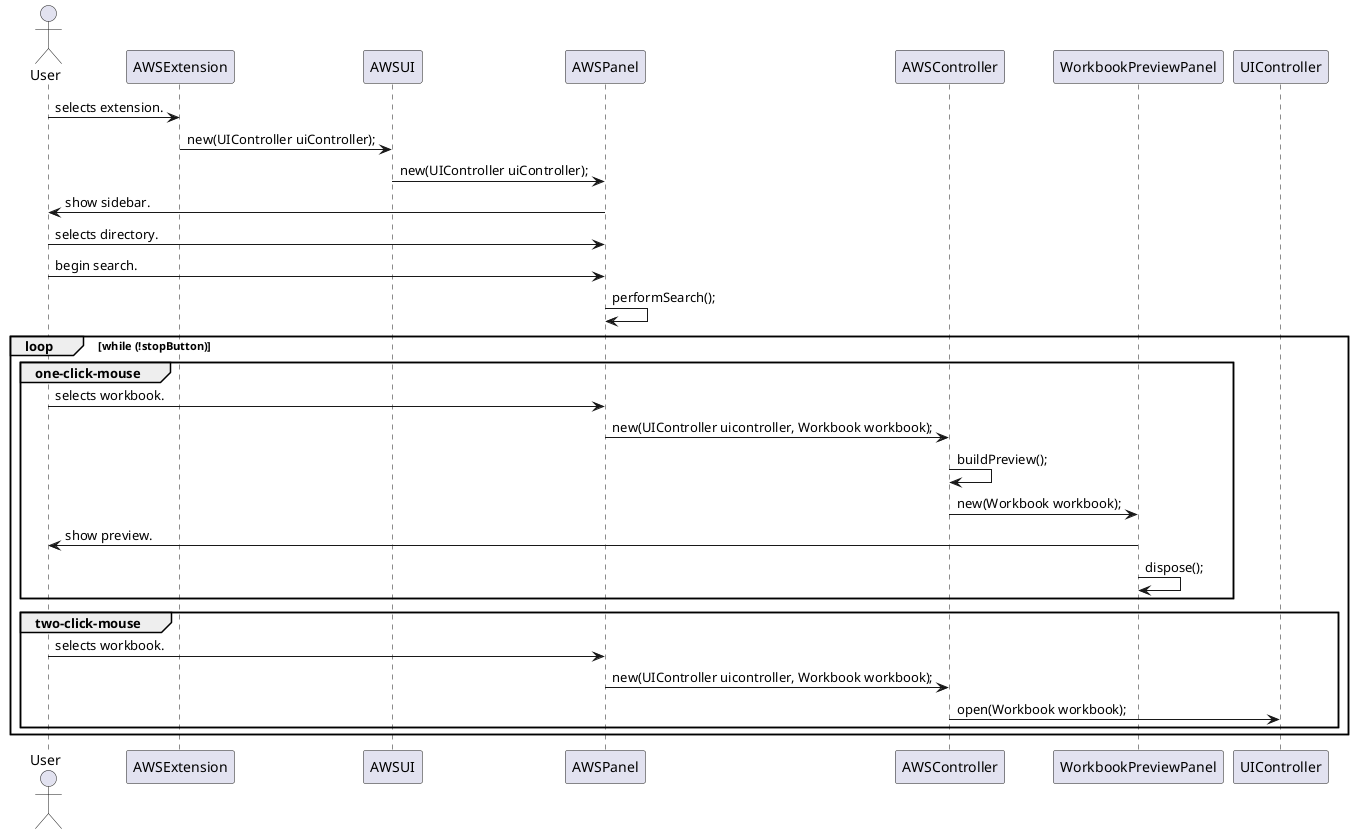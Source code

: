   @startuml doc-files/ipc02.2_sequence_diagram.png

  actor User

  participant AWSExtension as ex
  participant AWSUI as ui
  participant AWSPanel as panel
  participant  AWSController as cont
  participant  WorkbookPreviewPanel as p
	participant UIController as uicont

  User -> ex : selects extension.
	ex-> ui : new(UIController uiController);
ui -> panel : new(UIController uiController);
User <-panel : show sidebar.
User ->panel : selects directory.
User ->panel : begin search.
panel -> panel : performSearch();

loop while (!stopButton)
group one-click-mouse
User->panel : selects workbook.
panel -> cont : new(UIController uicontroller, Workbook workbook);
cont -> cont : buildPreview();
cont -> p : new(Workbook workbook);
p -> User : show preview.
p -> p : dispose();
end
group two-click-mouse
User->panel : selects workbook.
panel -> cont : new(UIController uicontroller, Workbook workbook);
cont -> uicont : open(Workbook workbook);
end
end loop

  @enduml
